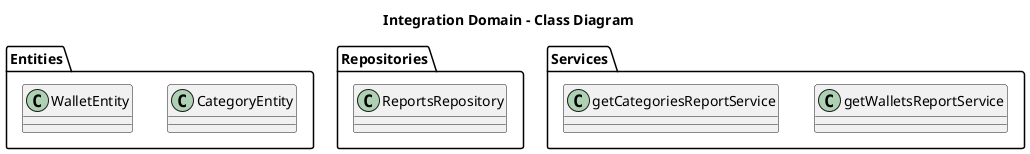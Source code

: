 @startuml

title Integration Domain - Class Diagram

folder Entities {
  class CategoryEntity
  class WalletEntity
}

folder Repositories {
  class ReportsRepository
}

folder Services {
  class getWalletsReportService
  class getCategoriesReportService
}

@enduml